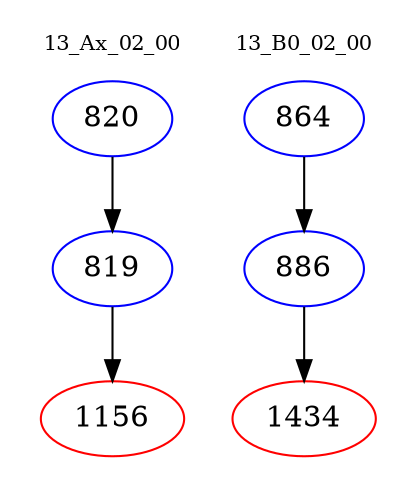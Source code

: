 digraph{
subgraph cluster_0 {
color = white
label = "13_Ax_02_00";
fontsize=10;
T0_820 [label="820", color="blue"]
T0_820 -> T0_819 [color="black"]
T0_819 [label="819", color="blue"]
T0_819 -> T0_1156 [color="black"]
T0_1156 [label="1156", color="red"]
}
subgraph cluster_1 {
color = white
label = "13_B0_02_00";
fontsize=10;
T1_864 [label="864", color="blue"]
T1_864 -> T1_886 [color="black"]
T1_886 [label="886", color="blue"]
T1_886 -> T1_1434 [color="black"]
T1_1434 [label="1434", color="red"]
}
}
